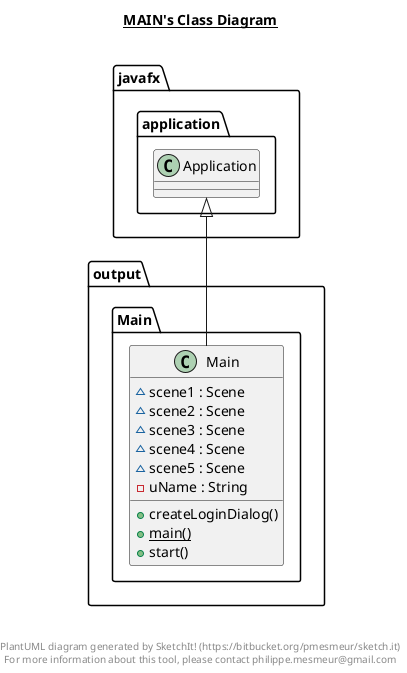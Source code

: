 @startuml

title __MAIN's Class Diagram__\n

  namespace output.Main {
    class output.Main.Main {
        ~ scene1 : Scene
        ~ scene2 : Scene
        ~ scene3 : Scene
        ~ scene4 : Scene
        ~ scene5 : Scene
        - uName : String
        + createLoginDialog()
        {static} + main()
        + start()
    }
  }
  

  output.Main.Main -up-|> javafx.application.Application


right footer


PlantUML diagram generated by SketchIt! (https://bitbucket.org/pmesmeur/sketch.it)
For more information about this tool, please contact philippe.mesmeur@gmail.com
endfooter

@enduml
